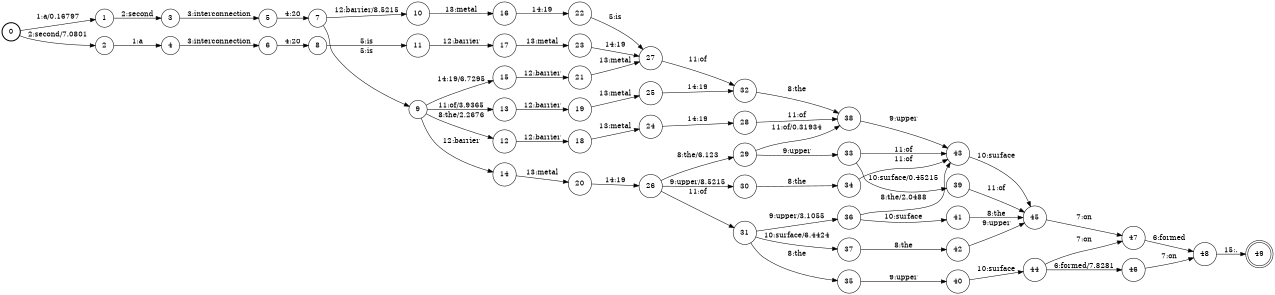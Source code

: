 digraph FST {
rankdir = LR;
size = "8.5,11";
label = "";
center = 1;
orientation = Portrait;
ranksep = "0.4";
nodesep = "0.25";
0 [label = "0", shape = circle, style = bold, fontsize = 14]
	0 -> 1 [label = "1:a/0.16797", fontsize = 14];
	0 -> 2 [label = "2:second/7.0801", fontsize = 14];
1 [label = "1", shape = circle, style = solid, fontsize = 14]
	1 -> 3 [label = "2:second", fontsize = 14];
2 [label = "2", shape = circle, style = solid, fontsize = 14]
	2 -> 4 [label = "1:a", fontsize = 14];
3 [label = "3", shape = circle, style = solid, fontsize = 14]
	3 -> 5 [label = "3:interconnection", fontsize = 14];
4 [label = "4", shape = circle, style = solid, fontsize = 14]
	4 -> 6 [label = "3:interconnection", fontsize = 14];
5 [label = "5", shape = circle, style = solid, fontsize = 14]
	5 -> 7 [label = "4:20", fontsize = 14];
6 [label = "6", shape = circle, style = solid, fontsize = 14]
	6 -> 8 [label = "4:20", fontsize = 14];
7 [label = "7", shape = circle, style = solid, fontsize = 14]
	7 -> 9 [label = "5:is", fontsize = 14];
	7 -> 10 [label = "12:barrier/8.5215", fontsize = 14];
8 [label = "8", shape = circle, style = solid, fontsize = 14]
	8 -> 11 [label = "5:is", fontsize = 14];
9 [label = "9", shape = circle, style = solid, fontsize = 14]
	9 -> 12 [label = "8:the/2.2676", fontsize = 14];
	9 -> 13 [label = "11:of/3.9365", fontsize = 14];
	9 -> 14 [label = "12:barrier", fontsize = 14];
	9 -> 15 [label = "14:19/6.7295", fontsize = 14];
10 [label = "10", shape = circle, style = solid, fontsize = 14]
	10 -> 16 [label = "13:metal", fontsize = 14];
11 [label = "11", shape = circle, style = solid, fontsize = 14]
	11 -> 17 [label = "12:barrier", fontsize = 14];
12 [label = "12", shape = circle, style = solid, fontsize = 14]
	12 -> 18 [label = "12:barrier", fontsize = 14];
13 [label = "13", shape = circle, style = solid, fontsize = 14]
	13 -> 19 [label = "12:barrier", fontsize = 14];
14 [label = "14", shape = circle, style = solid, fontsize = 14]
	14 -> 20 [label = "13:metal", fontsize = 14];
15 [label = "15", shape = circle, style = solid, fontsize = 14]
	15 -> 21 [label = "12:barrier", fontsize = 14];
16 [label = "16", shape = circle, style = solid, fontsize = 14]
	16 -> 22 [label = "14:19", fontsize = 14];
17 [label = "17", shape = circle, style = solid, fontsize = 14]
	17 -> 23 [label = "13:metal", fontsize = 14];
18 [label = "18", shape = circle, style = solid, fontsize = 14]
	18 -> 24 [label = "13:metal", fontsize = 14];
19 [label = "19", shape = circle, style = solid, fontsize = 14]
	19 -> 25 [label = "13:metal", fontsize = 14];
20 [label = "20", shape = circle, style = solid, fontsize = 14]
	20 -> 26 [label = "14:19", fontsize = 14];
21 [label = "21", shape = circle, style = solid, fontsize = 14]
	21 -> 27 [label = "13:metal", fontsize = 14];
22 [label = "22", shape = circle, style = solid, fontsize = 14]
	22 -> 27 [label = "5:is", fontsize = 14];
23 [label = "23", shape = circle, style = solid, fontsize = 14]
	23 -> 27 [label = "14:19", fontsize = 14];
24 [label = "24", shape = circle, style = solid, fontsize = 14]
	24 -> 28 [label = "14:19", fontsize = 14];
25 [label = "25", shape = circle, style = solid, fontsize = 14]
	25 -> 32 [label = "14:19", fontsize = 14];
26 [label = "26", shape = circle, style = solid, fontsize = 14]
	26 -> 29 [label = "8:the/6.123", fontsize = 14];
	26 -> 30 [label = "9:upper/8.5215", fontsize = 14];
	26 -> 31 [label = "11:of", fontsize = 14];
27 [label = "27", shape = circle, style = solid, fontsize = 14]
	27 -> 32 [label = "11:of", fontsize = 14];
28 [label = "28", shape = circle, style = solid, fontsize = 14]
	28 -> 38 [label = "11:of", fontsize = 14];
29 [label = "29", shape = circle, style = solid, fontsize = 14]
	29 -> 33 [label = "9:upper", fontsize = 14];
	29 -> 38 [label = "11:of/0.31934", fontsize = 14];
30 [label = "30", shape = circle, style = solid, fontsize = 14]
	30 -> 34 [label = "8:the", fontsize = 14];
31 [label = "31", shape = circle, style = solid, fontsize = 14]
	31 -> 35 [label = "8:the", fontsize = 14];
	31 -> 36 [label = "9:upper/3.1055", fontsize = 14];
	31 -> 37 [label = "10:surface/6.4424", fontsize = 14];
32 [label = "32", shape = circle, style = solid, fontsize = 14]
	32 -> 38 [label = "8:the", fontsize = 14];
33 [label = "33", shape = circle, style = solid, fontsize = 14]
	33 -> 39 [label = "10:surface/0.45215", fontsize = 14];
	33 -> 43 [label = "11:of", fontsize = 14];
34 [label = "34", shape = circle, style = solid, fontsize = 14]
	34 -> 43 [label = "11:of", fontsize = 14];
35 [label = "35", shape = circle, style = solid, fontsize = 14]
	35 -> 40 [label = "9:upper", fontsize = 14];
36 [label = "36", shape = circle, style = solid, fontsize = 14]
	36 -> 43 [label = "8:the/2.0488", fontsize = 14];
	36 -> 41 [label = "10:surface", fontsize = 14];
37 [label = "37", shape = circle, style = solid, fontsize = 14]
	37 -> 42 [label = "8:the", fontsize = 14];
38 [label = "38", shape = circle, style = solid, fontsize = 14]
	38 -> 43 [label = "9:upper", fontsize = 14];
39 [label = "39", shape = circle, style = solid, fontsize = 14]
	39 -> 45 [label = "11:of", fontsize = 14];
40 [label = "40", shape = circle, style = solid, fontsize = 14]
	40 -> 44 [label = "10:surface", fontsize = 14];
41 [label = "41", shape = circle, style = solid, fontsize = 14]
	41 -> 45 [label = "8:the", fontsize = 14];
42 [label = "42", shape = circle, style = solid, fontsize = 14]
	42 -> 45 [label = "9:upper", fontsize = 14];
43 [label = "43", shape = circle, style = solid, fontsize = 14]
	43 -> 45 [label = "10:surface", fontsize = 14];
44 [label = "44", shape = circle, style = solid, fontsize = 14]
	44 -> 46 [label = "6:formed/7.8281", fontsize = 14];
	44 -> 47 [label = "7:on", fontsize = 14];
45 [label = "45", shape = circle, style = solid, fontsize = 14]
	45 -> 47 [label = "7:on", fontsize = 14];
46 [label = "46", shape = circle, style = solid, fontsize = 14]
	46 -> 48 [label = "7:on", fontsize = 14];
47 [label = "47", shape = circle, style = solid, fontsize = 14]
	47 -> 48 [label = "6:formed", fontsize = 14];
48 [label = "48", shape = circle, style = solid, fontsize = 14]
	48 -> 49 [label = "15:.", fontsize = 14];
49 [label = "49", shape = doublecircle, style = solid, fontsize = 14]
}
